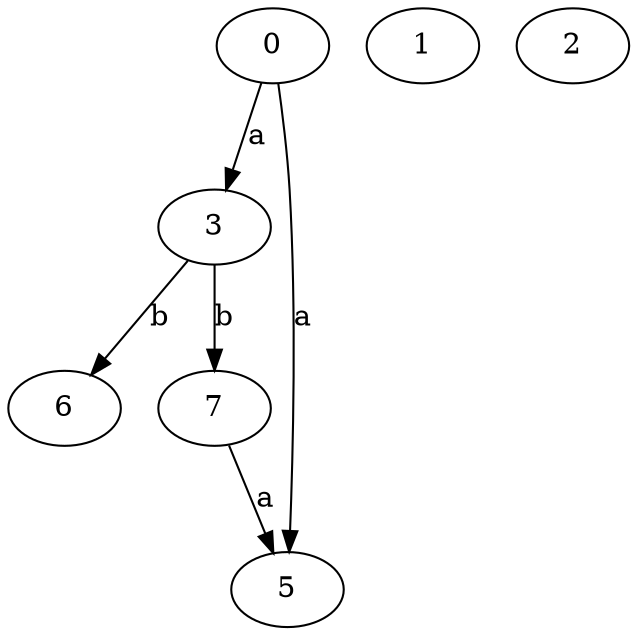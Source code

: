 strict digraph  {
3;
0;
5;
6;
1;
7;
2;
3 -> 6  [label=b];
3 -> 7  [label=b];
0 -> 3  [label=a];
0 -> 5  [label=a];
7 -> 5  [label=a];
}
